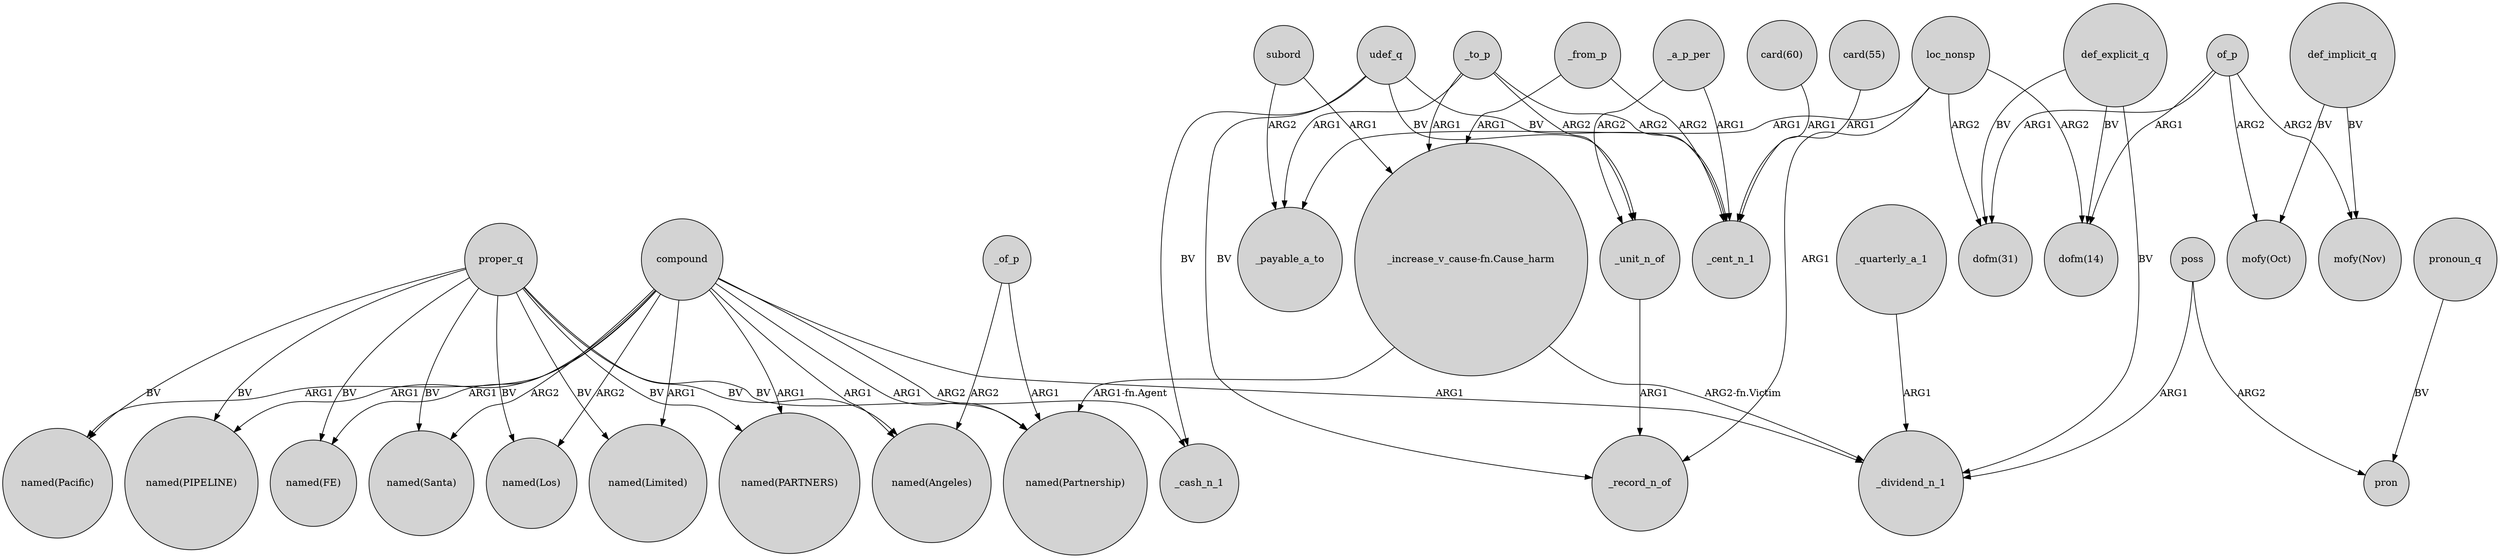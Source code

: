 digraph {
	node [shape=circle style=filled]
	compound -> "named(PARTNERS)" [label=ARG1]
	_to_p -> "_increase_v_cause-fn.Cause_harm" [label=ARG1]
	udef_q -> _cash_n_1 [label=BV]
	compound -> _dividend_n_1 [label=ARG1]
	_unit_n_of -> _record_n_of [label=ARG1]
	proper_q -> "named(PARTNERS)" [label=BV]
	udef_q -> _record_n_of [label=BV]
	compound -> _cash_n_1 [label=ARG2]
	udef_q -> _unit_n_of [label=BV]
	loc_nonsp -> "dofm(14)" [label=ARG2]
	proper_q -> "named(Partnership)" [label=BV]
	_a_p_per -> _cent_n_1 [label=ARG1]
	of_p -> "mofy(Nov)" [label=ARG2]
	of_p -> "mofy(Oct)" [label=ARG2]
	def_explicit_q -> "dofm(14)" [label=BV]
	_from_p -> _cent_n_1 [label=ARG2]
	poss -> _dividend_n_1 [label=ARG1]
	def_explicit_q -> _dividend_n_1 [label=BV]
	of_p -> "dofm(31)" [label=ARG1]
	_of_p -> "named(Partnership)" [label=ARG1]
	_a_p_per -> _unit_n_of [label=ARG2]
	_to_p -> _payable_a_to [label=ARG1]
	udef_q -> _cent_n_1 [label=BV]
	compound -> "named(Santa)" [label=ARG2]
	compound -> "named(Los)" [label=ARG2]
	compound -> "named(Pacific)" [label=ARG1]
	pronoun_q -> pron [label=BV]
	_from_p -> "_increase_v_cause-fn.Cause_harm" [label=ARG1]
	poss -> pron [label=ARG2]
	"_increase_v_cause-fn.Cause_harm" -> _dividend_n_1 [label="ARG2-fn.Victim"]
	_of_p -> "named(Angeles)" [label=ARG2]
	"_increase_v_cause-fn.Cause_harm" -> "named(Partnership)" [label="ARG1-fn.Agent"]
	subord -> "_increase_v_cause-fn.Cause_harm" [label=ARG1]
	of_p -> "dofm(14)" [label=ARG1]
	compound -> "named(PIPELINE)" [label=ARG1]
	compound -> "named(Limited)" [label=ARG1]
	_quarterly_a_1 -> _dividend_n_1 [label=ARG1]
	compound -> "named(Angeles)" [label=ARG1]
	"card(60)" -> _cent_n_1 [label=ARG1]
	proper_q -> "named(Los)" [label=BV]
	compound -> "named(FE)" [label=ARG1]
	loc_nonsp -> _payable_a_to [label=ARG1]
	def_implicit_q -> "mofy(Oct)" [label=BV]
	def_explicit_q -> "dofm(31)" [label=BV]
	proper_q -> "named(Limited)" [label=BV]
	_to_p -> _cent_n_1 [label=ARG2]
	loc_nonsp -> "dofm(31)" [label=ARG2]
	proper_q -> "named(Angeles)" [label=BV]
	compound -> "named(Partnership)" [label=ARG1]
	proper_q -> "named(Pacific)" [label=BV]
	_to_p -> _unit_n_of [label=ARG2]
	proper_q -> "named(Santa)" [label=BV]
	def_implicit_q -> "mofy(Nov)" [label=BV]
	proper_q -> "named(FE)" [label=BV]
	subord -> _payable_a_to [label=ARG2]
	"card(55)" -> _cent_n_1 [label=ARG1]
	proper_q -> "named(PIPELINE)" [label=BV]
	loc_nonsp -> _record_n_of [label=ARG1]
}
